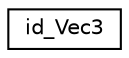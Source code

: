 digraph "Graphical Class Hierarchy"
{
 // LATEX_PDF_SIZE
  edge [fontname="Helvetica",fontsize="10",labelfontname="Helvetica",labelfontsize="10"];
  node [fontname="Helvetica",fontsize="10",shape=record];
  rankdir="LR";
  Node0 [label="id_Vec3",height=0.2,width=0.4,color="black", fillcolor="white", style="filled",URL="$structid___vec3.html",tooltip=" "];
}
